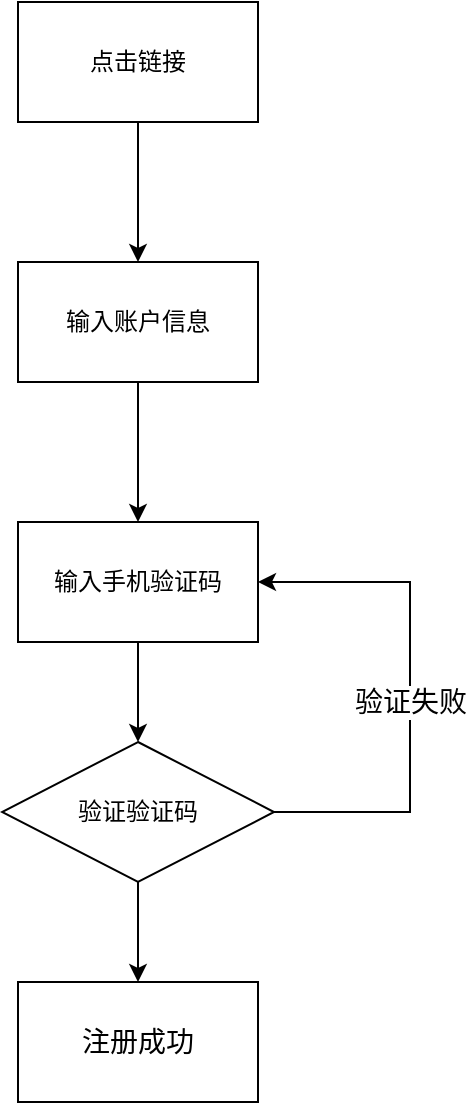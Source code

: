 <mxfile version="14.5.1" type="device"><diagram id="7A3pE5iSX6fu9XPZ_AAq" name="第 1 页"><mxGraphModel dx="1422" dy="822" grid="1" gridSize="10" guides="1" tooltips="1" connect="1" arrows="1" fold="1" page="1" pageScale="1" pageWidth="827" pageHeight="1169" math="0" shadow="0"><root><mxCell id="0"/><mxCell id="1" parent="0"/><mxCell id="CXk39PhZLFdp0DF424o8-3" style="edgeStyle=orthogonalEdgeStyle;rounded=0;orthogonalLoop=1;jettySize=auto;html=1;entryX=0.5;entryY=0;entryDx=0;entryDy=0;" edge="1" parent="1" source="CXk39PhZLFdp0DF424o8-1" target="CXk39PhZLFdp0DF424o8-4"><mxGeometry relative="1" as="geometry"><mxPoint x="414" y="270" as="targetPoint"/></mxGeometry></mxCell><mxCell id="CXk39PhZLFdp0DF424o8-1" value="点击链接" style="rounded=0;whiteSpace=wrap;html=1;" vertex="1" parent="1"><mxGeometry x="354" y="130" width="120" height="60" as="geometry"/></mxCell><mxCell id="CXk39PhZLFdp0DF424o8-6" style="edgeStyle=orthogonalEdgeStyle;rounded=0;orthogonalLoop=1;jettySize=auto;html=1;" edge="1" parent="1" source="CXk39PhZLFdp0DF424o8-4" target="CXk39PhZLFdp0DF424o8-5"><mxGeometry relative="1" as="geometry"/></mxCell><mxCell id="CXk39PhZLFdp0DF424o8-4" value="输入账户信息" style="rounded=0;whiteSpace=wrap;html=1;" vertex="1" parent="1"><mxGeometry x="354" y="260" width="120" height="60" as="geometry"/></mxCell><mxCell id="CXk39PhZLFdp0DF424o8-14" value="" style="edgeStyle=orthogonalEdgeStyle;rounded=0;orthogonalLoop=1;jettySize=auto;html=1;" edge="1" parent="1" source="CXk39PhZLFdp0DF424o8-5" target="CXk39PhZLFdp0DF424o8-13"><mxGeometry relative="1" as="geometry"/></mxCell><mxCell id="CXk39PhZLFdp0DF424o8-5" value="输入手机验证码" style="rounded=0;whiteSpace=wrap;html=1;" vertex="1" parent="1"><mxGeometry x="354" y="390" width="120" height="60" as="geometry"/></mxCell><mxCell id="CXk39PhZLFdp0DF424o8-15" style="edgeStyle=orthogonalEdgeStyle;rounded=0;orthogonalLoop=1;jettySize=auto;html=1;entryX=1;entryY=0.5;entryDx=0;entryDy=0;exitX=1;exitY=0.5;exitDx=0;exitDy=0;" edge="1" parent="1" source="CXk39PhZLFdp0DF424o8-13" target="CXk39PhZLFdp0DF424o8-5"><mxGeometry relative="1" as="geometry"><Array as="points"><mxPoint x="550" y="535"/><mxPoint x="550" y="420"/></Array></mxGeometry></mxCell><mxCell id="CXk39PhZLFdp0DF424o8-17" value="验证失败" style="edgeLabel;html=1;align=center;verticalAlign=middle;resizable=0;points=[];fontSize=14;" vertex="1" connectable="0" parent="CXk39PhZLFdp0DF424o8-15"><mxGeometry x="-0.101" y="-1" relative="1" as="geometry"><mxPoint x="-1" y="-7" as="offset"/></mxGeometry></mxCell><mxCell id="CXk39PhZLFdp0DF424o8-19" style="edgeStyle=orthogonalEdgeStyle;rounded=0;orthogonalLoop=1;jettySize=auto;html=1;fontSize=14;entryX=0.5;entryY=0;entryDx=0;entryDy=0;" edge="1" parent="1" source="CXk39PhZLFdp0DF424o8-13" target="CXk39PhZLFdp0DF424o8-20"><mxGeometry relative="1" as="geometry"><mxPoint x="414" y="630" as="targetPoint"/></mxGeometry></mxCell><mxCell id="CXk39PhZLFdp0DF424o8-13" value="验证验证码" style="rhombus;whiteSpace=wrap;html=1;" vertex="1" parent="1"><mxGeometry x="346" y="500" width="136" height="70" as="geometry"/></mxCell><mxCell id="CXk39PhZLFdp0DF424o8-20" value="注册成功" style="rounded=0;whiteSpace=wrap;html=1;fontSize=14;" vertex="1" parent="1"><mxGeometry x="354" y="620" width="120" height="60" as="geometry"/></mxCell></root></mxGraphModel></diagram></mxfile>